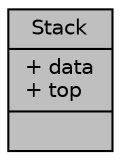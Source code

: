 digraph "Stack"
{
 // LATEX_PDF_SIZE
  edge [fontname="Helvetica",fontsize="10",labelfontname="Helvetica",labelfontsize="10"];
  node [fontname="Helvetica",fontsize="10",shape=record];
  Node1 [label="{Stack\n|+ data\l+ top\l|}",height=0.2,width=0.4,color="black", fillcolor="grey75", style="filled", fontcolor="black",tooltip="A structure to represent a stack."];
}
